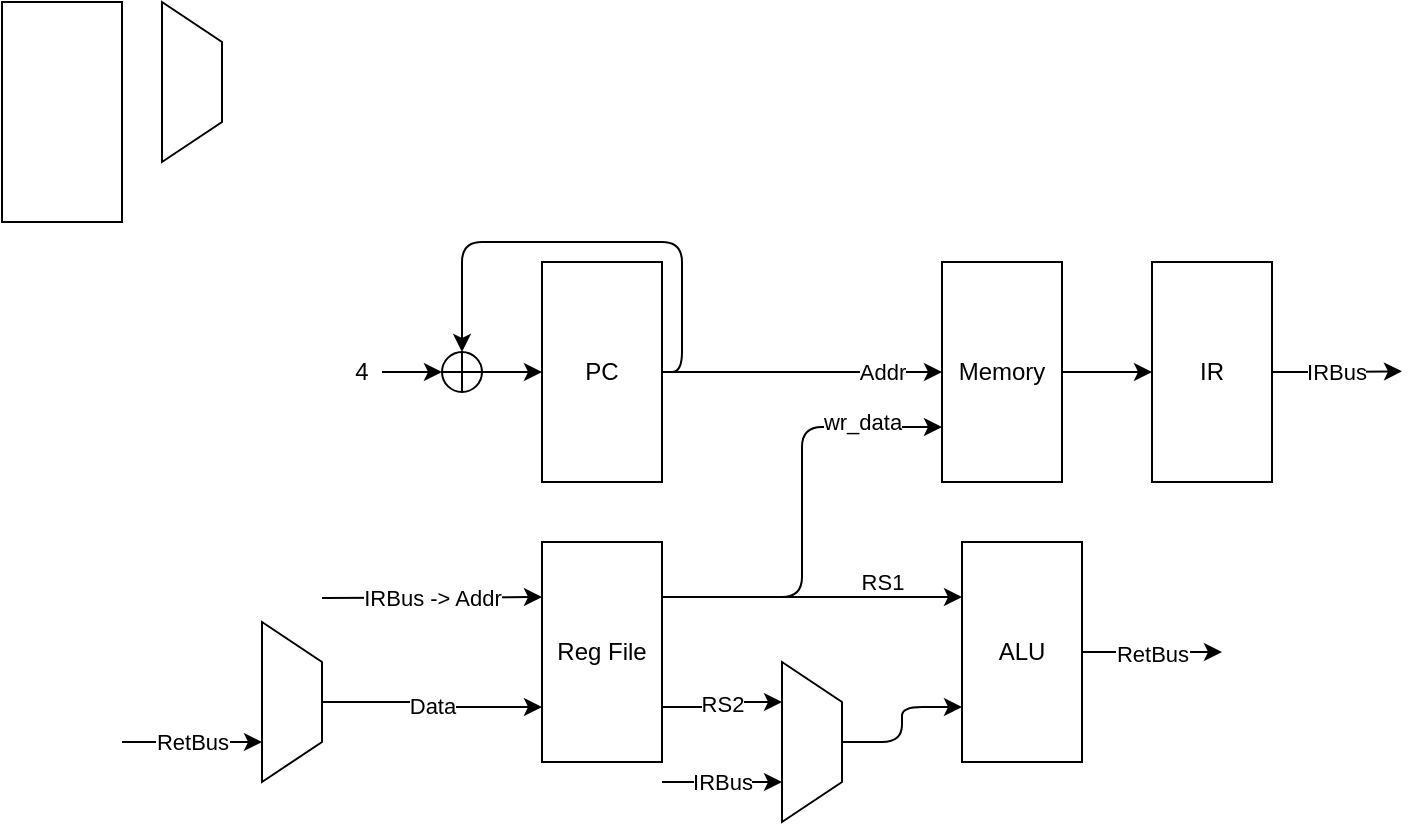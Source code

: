 <mxfile>
    <diagram id="3x-eUsuWZX23UEjdi9kz" name="Page-1">
        <mxGraphModel dx="943" dy="667" grid="1" gridSize="10" guides="1" tooltips="1" connect="1" arrows="1" fold="1" page="1" pageScale="1" pageWidth="850" pageHeight="1100" math="0" shadow="0">
            <root>
                <mxCell id="0"/>
                <mxCell id="1" parent="0"/>
                <mxCell id="qKVF_YrDdloqw2CT3vJY-5" value="RetBus" style="edgeStyle=orthogonalEdgeStyle;rounded=0;orthogonalLoop=1;jettySize=auto;html=1;exitX=1;exitY=0.5;exitDx=0;exitDy=0;" parent="1" source="qKVF_YrDdloqw2CT3vJY-1" edge="1">
                    <mxGeometry relative="1" as="geometry">
                        <mxPoint x="630" y="335" as="targetPoint"/>
                    </mxGeometry>
                </mxCell>
                <mxCell id="qKVF_YrDdloqw2CT3vJY-1" value="ALU" style="rounded=0;whiteSpace=wrap;html=1;" parent="1" vertex="1">
                    <mxGeometry x="500" y="280" width="60" height="110" as="geometry"/>
                </mxCell>
                <mxCell id="qKVF_YrDdloqw2CT3vJY-3" value="RS1" style="edgeStyle=orthogonalEdgeStyle;rounded=0;orthogonalLoop=1;jettySize=auto;html=1;exitX=1;exitY=0.25;exitDx=0;exitDy=0;entryX=0;entryY=0.25;entryDx=0;entryDy=0;" parent="1" source="qKVF_YrDdloqw2CT3vJY-2" target="qKVF_YrDdloqw2CT3vJY-1" edge="1">
                    <mxGeometry x="0.467" y="8" relative="1" as="geometry">
                        <mxPoint as="offset"/>
                    </mxGeometry>
                </mxCell>
                <mxCell id="qKVF_YrDdloqw2CT3vJY-9" value="RS2" style="edgeStyle=orthogonalEdgeStyle;rounded=0;orthogonalLoop=1;jettySize=auto;html=1;exitX=1;exitY=0.75;exitDx=0;exitDy=0;entryX=0.25;entryY=1;entryDx=0;entryDy=0;" parent="1" source="qKVF_YrDdloqw2CT3vJY-2" target="qKVF_YrDdloqw2CT3vJY-6" edge="1">
                    <mxGeometry relative="1" as="geometry"/>
                </mxCell>
                <mxCell id="19" value="wr_data" style="edgeStyle=orthogonalEdgeStyle;html=1;exitX=1;exitY=0.25;exitDx=0;exitDy=0;entryX=0;entryY=0.75;entryDx=0;entryDy=0;" edge="1" parent="1" source="qKVF_YrDdloqw2CT3vJY-2" target="qKVF_YrDdloqw2CT3vJY-10">
                    <mxGeometry x="0.644" y="3" relative="1" as="geometry">
                        <mxPoint as="offset"/>
                    </mxGeometry>
                </mxCell>
                <mxCell id="qKVF_YrDdloqw2CT3vJY-2" value="Reg File" style="rounded=0;whiteSpace=wrap;html=1;" parent="1" vertex="1">
                    <mxGeometry x="290" y="280" width="60" height="110" as="geometry"/>
                </mxCell>
                <mxCell id="qKVF_YrDdloqw2CT3vJY-8" style="edgeStyle=orthogonalEdgeStyle;orthogonalLoop=1;jettySize=auto;html=1;exitX=0.5;exitY=0;exitDx=0;exitDy=0;entryX=0;entryY=0.75;entryDx=0;entryDy=0;rounded=1;" parent="1" source="qKVF_YrDdloqw2CT3vJY-6" target="qKVF_YrDdloqw2CT3vJY-1" edge="1">
                    <mxGeometry relative="1" as="geometry"/>
                </mxCell>
                <mxCell id="qKVF_YrDdloqw2CT3vJY-6" value="" style="shape=trapezoid;perimeter=trapezoidPerimeter;whiteSpace=wrap;html=1;fixedSize=1;direction=south;" parent="1" vertex="1">
                    <mxGeometry x="410" y="340" width="30" height="80" as="geometry"/>
                </mxCell>
                <mxCell id="qKVF_YrDdloqw2CT3vJY-7" value="" style="shape=trapezoid;perimeter=trapezoidPerimeter;whiteSpace=wrap;html=1;fixedSize=1;direction=south;" parent="1" vertex="1">
                    <mxGeometry x="100" y="10" width="30" height="80" as="geometry"/>
                </mxCell>
                <mxCell id="qKVF_YrDdloqw2CT3vJY-34" style="edgeStyle=orthogonalEdgeStyle;rounded=0;orthogonalLoop=1;jettySize=auto;html=1;exitX=1;exitY=0.5;exitDx=0;exitDy=0;entryX=0;entryY=0.5;entryDx=0;entryDy=0;fontSize=8;" parent="1" source="qKVF_YrDdloqw2CT3vJY-10" target="qKVF_YrDdloqw2CT3vJY-33" edge="1">
                    <mxGeometry relative="1" as="geometry"/>
                </mxCell>
                <mxCell id="qKVF_YrDdloqw2CT3vJY-10" value="Memory" style="rounded=0;whiteSpace=wrap;html=1;" parent="1" vertex="1">
                    <mxGeometry x="490" y="140" width="60" height="110" as="geometry"/>
                </mxCell>
                <mxCell id="qKVF_YrDdloqw2CT3vJY-11" value="" style="rounded=0;whiteSpace=wrap;html=1;" parent="1" vertex="1">
                    <mxGeometry x="20" y="10" width="60" height="110" as="geometry"/>
                </mxCell>
                <mxCell id="qKVF_YrDdloqw2CT3vJY-15" value="Addr" style="edgeStyle=orthogonalEdgeStyle;rounded=0;orthogonalLoop=1;jettySize=auto;html=1;exitX=1;exitY=0.5;exitDx=0;exitDy=0;entryX=0;entryY=0.5;entryDx=0;entryDy=0;" parent="1" source="qKVF_YrDdloqw2CT3vJY-14" target="qKVF_YrDdloqw2CT3vJY-10" edge="1">
                    <mxGeometry x="0.571" relative="1" as="geometry">
                        <mxPoint as="offset"/>
                    </mxGeometry>
                </mxCell>
                <mxCell id="11" style="edgeStyle=orthogonalEdgeStyle;html=1;exitX=1;exitY=0.5;exitDx=0;exitDy=0;entryX=0.5;entryY=0;entryDx=0;entryDy=0;elbow=vertical;rounded=1;" parent="1" source="qKVF_YrDdloqw2CT3vJY-14" target="4" edge="1">
                    <mxGeometry relative="1" as="geometry">
                        <Array as="points">
                            <mxPoint x="360" y="195"/>
                            <mxPoint x="360" y="130"/>
                            <mxPoint x="250" y="130"/>
                        </Array>
                    </mxGeometry>
                </mxCell>
                <mxCell id="qKVF_YrDdloqw2CT3vJY-14" value="PC" style="rounded=0;whiteSpace=wrap;html=1;" parent="1" vertex="1">
                    <mxGeometry x="290" y="140" width="60" height="110" as="geometry"/>
                </mxCell>
                <mxCell id="qKVF_YrDdloqw2CT3vJY-25" value="IRBus" style="edgeStyle=orthogonalEdgeStyle;rounded=0;orthogonalLoop=1;jettySize=auto;html=1;exitX=1;exitY=0.5;exitDx=0;exitDy=0;" parent="1" edge="1">
                    <mxGeometry relative="1" as="geometry">
                        <mxPoint x="410" y="400.0" as="targetPoint"/>
                        <mxPoint x="350" y="400.0" as="sourcePoint"/>
                    </mxGeometry>
                </mxCell>
                <mxCell id="qKVF_YrDdloqw2CT3vJY-29" value="Data" style="edgeStyle=orthogonalEdgeStyle;rounded=0;orthogonalLoop=1;jettySize=auto;html=1;exitX=0.5;exitY=0;exitDx=0;exitDy=0;entryX=0;entryY=0.75;entryDx=0;entryDy=0;" parent="1" source="qKVF_YrDdloqw2CT3vJY-28" target="qKVF_YrDdloqw2CT3vJY-2" edge="1">
                    <mxGeometry relative="1" as="geometry"/>
                </mxCell>
                <mxCell id="qKVF_YrDdloqw2CT3vJY-28" value="" style="shape=trapezoid;perimeter=trapezoidPerimeter;whiteSpace=wrap;html=1;fixedSize=1;direction=south;" parent="1" vertex="1">
                    <mxGeometry x="150" y="320" width="30" height="80" as="geometry"/>
                </mxCell>
                <mxCell id="qKVF_YrDdloqw2CT3vJY-30" value="IRBus -&amp;gt; Addr" style="endArrow=classic;html=1;rounded=0;entryX=0;entryY=0.25;entryDx=0;entryDy=0;" parent="1" target="qKVF_YrDdloqw2CT3vJY-2" edge="1">
                    <mxGeometry width="50" height="50" relative="1" as="geometry">
                        <mxPoint x="180" y="308" as="sourcePoint"/>
                        <mxPoint x="270" y="260" as="targetPoint"/>
                    </mxGeometry>
                </mxCell>
                <mxCell id="20" value="IRBus" style="edgeStyle=orthogonalEdgeStyle;html=1;exitX=1;exitY=0.5;exitDx=0;exitDy=0;" edge="1" parent="1" source="qKVF_YrDdloqw2CT3vJY-33">
                    <mxGeometry relative="1" as="geometry">
                        <mxPoint x="720" y="194.667" as="targetPoint"/>
                    </mxGeometry>
                </mxCell>
                <mxCell id="qKVF_YrDdloqw2CT3vJY-33" value="IR" style="rounded=0;whiteSpace=wrap;html=1;" parent="1" vertex="1">
                    <mxGeometry x="595" y="140" width="60" height="110" as="geometry"/>
                </mxCell>
                <mxCell id="5" style="edgeStyle=none;html=1;exitX=1;exitY=0.5;exitDx=0;exitDy=0;entryX=0;entryY=0.5;entryDx=0;entryDy=0;" parent="1" source="4" target="qKVF_YrDdloqw2CT3vJY-14" edge="1">
                    <mxGeometry relative="1" as="geometry"/>
                </mxCell>
                <mxCell id="4" value="" style="shape=orEllipse;perimeter=ellipsePerimeter;whiteSpace=wrap;html=1;backgroundOutline=1;" parent="1" vertex="1">
                    <mxGeometry x="240" y="185" width="20" height="20" as="geometry"/>
                </mxCell>
                <mxCell id="13" style="edgeStyle=orthogonalEdgeStyle;html=1;exitX=1;exitY=0.5;exitDx=0;exitDy=0;entryX=0;entryY=0.5;entryDx=0;entryDy=0;elbow=vertical;" parent="1" source="12" target="4" edge="1">
                    <mxGeometry relative="1" as="geometry"/>
                </mxCell>
                <mxCell id="12" value="4" style="text;html=1;strokeColor=none;fillColor=none;align=center;verticalAlign=middle;whiteSpace=wrap;rounded=0;" parent="1" vertex="1">
                    <mxGeometry x="190" y="180" width="20" height="30" as="geometry"/>
                </mxCell>
                <mxCell id="21" value="RetBus" style="endArrow=classic;html=1;entryX=0.75;entryY=1;entryDx=0;entryDy=0;" edge="1" parent="1" target="qKVF_YrDdloqw2CT3vJY-28">
                    <mxGeometry width="50" height="50" relative="1" as="geometry">
                        <mxPoint x="80" y="380" as="sourcePoint"/>
                        <mxPoint x="110" y="360" as="targetPoint"/>
                    </mxGeometry>
                </mxCell>
            </root>
        </mxGraphModel>
    </diagram>
</mxfile>